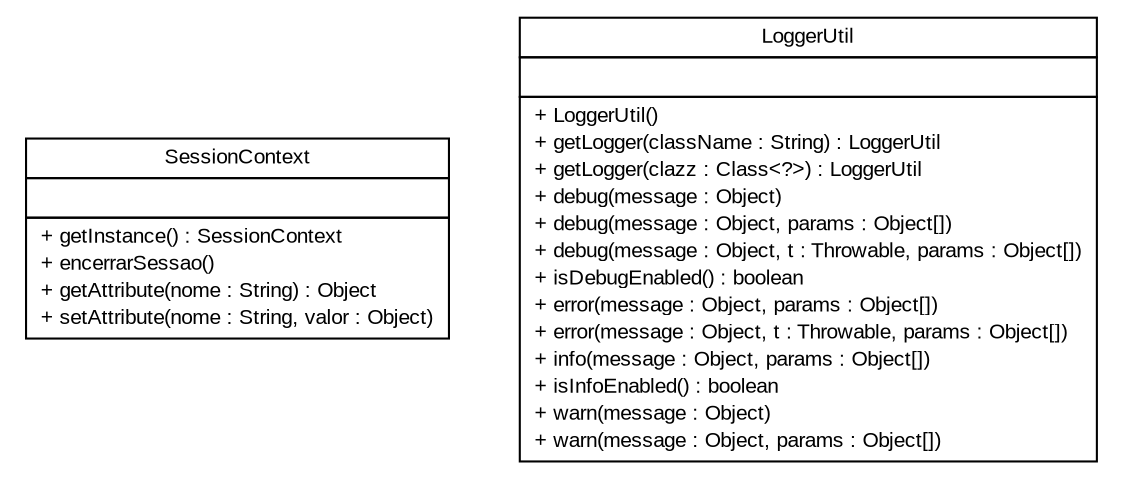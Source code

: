 #!/usr/local/bin/dot
#
# Class diagram 
# Generated by UMLGraph version R5_6 (http://www.umlgraph.org/)
#

digraph G {
	edge [fontname="arial",fontsize=10,labelfontname="arial",labelfontsize=10];
	node [fontname="arial",fontsize=10,shape=plaintext];
	nodesep=0.25;
	ranksep=0.5;
	// br.gov.to.sefaz.util.SessionContext
	c100 [label=<<table title="br.gov.to.sefaz.util.SessionContext" border="0" cellborder="1" cellspacing="0" cellpadding="2" port="p" href="./SessionContext.html">
		<tr><td><table border="0" cellspacing="0" cellpadding="1">
<tr><td align="center" balign="center"> SessionContext </td></tr>
		</table></td></tr>
		<tr><td><table border="0" cellspacing="0" cellpadding="1">
<tr><td align="left" balign="left">  </td></tr>
		</table></td></tr>
		<tr><td><table border="0" cellspacing="0" cellpadding="1">
<tr><td align="left" balign="left"> + getInstance() : SessionContext </td></tr>
<tr><td align="left" balign="left"> + encerrarSessao() </td></tr>
<tr><td align="left" balign="left"> + getAttribute(nome : String) : Object </td></tr>
<tr><td align="left" balign="left"> + setAttribute(nome : String, valor : Object) </td></tr>
		</table></td></tr>
		</table>>, URL="./SessionContext.html", fontname="arial", fontcolor="black", fontsize=10.0];
	// br.gov.to.sefaz.util.LoggerUtil
	c101 [label=<<table title="br.gov.to.sefaz.util.LoggerUtil" border="0" cellborder="1" cellspacing="0" cellpadding="2" port="p" href="./LoggerUtil.html">
		<tr><td><table border="0" cellspacing="0" cellpadding="1">
<tr><td align="center" balign="center"> LoggerUtil </td></tr>
		</table></td></tr>
		<tr><td><table border="0" cellspacing="0" cellpadding="1">
<tr><td align="left" balign="left">  </td></tr>
		</table></td></tr>
		<tr><td><table border="0" cellspacing="0" cellpadding="1">
<tr><td align="left" balign="left"> + LoggerUtil() </td></tr>
<tr><td align="left" balign="left"> + getLogger(className : String) : LoggerUtil </td></tr>
<tr><td align="left" balign="left"> + getLogger(clazz : Class&lt;?&gt;) : LoggerUtil </td></tr>
<tr><td align="left" balign="left"> + debug(message : Object) </td></tr>
<tr><td align="left" balign="left"> + debug(message : Object, params : Object[]) </td></tr>
<tr><td align="left" balign="left"> + debug(message : Object, t : Throwable, params : Object[]) </td></tr>
<tr><td align="left" balign="left"> + isDebugEnabled() : boolean </td></tr>
<tr><td align="left" balign="left"> + error(message : Object, params : Object[]) </td></tr>
<tr><td align="left" balign="left"> + error(message : Object, t : Throwable, params : Object[]) </td></tr>
<tr><td align="left" balign="left"> + info(message : Object, params : Object[]) </td></tr>
<tr><td align="left" balign="left"> + isInfoEnabled() : boolean </td></tr>
<tr><td align="left" balign="left"> + warn(message : Object) </td></tr>
<tr><td align="left" balign="left"> + warn(message : Object, params : Object[]) </td></tr>
		</table></td></tr>
		</table>>, URL="./LoggerUtil.html", fontname="arial", fontcolor="black", fontsize=10.0];
}

